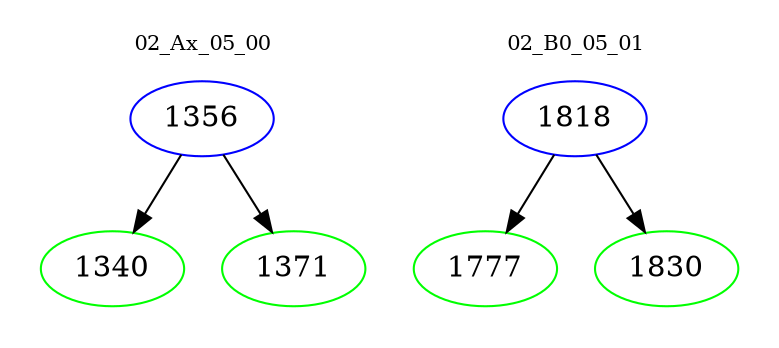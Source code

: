 digraph{
subgraph cluster_0 {
color = white
label = "02_Ax_05_00";
fontsize=10;
T0_1356 [label="1356", color="blue"]
T0_1356 -> T0_1340 [color="black"]
T0_1340 [label="1340", color="green"]
T0_1356 -> T0_1371 [color="black"]
T0_1371 [label="1371", color="green"]
}
subgraph cluster_1 {
color = white
label = "02_B0_05_01";
fontsize=10;
T1_1818 [label="1818", color="blue"]
T1_1818 -> T1_1777 [color="black"]
T1_1777 [label="1777", color="green"]
T1_1818 -> T1_1830 [color="black"]
T1_1830 [label="1830", color="green"]
}
}
